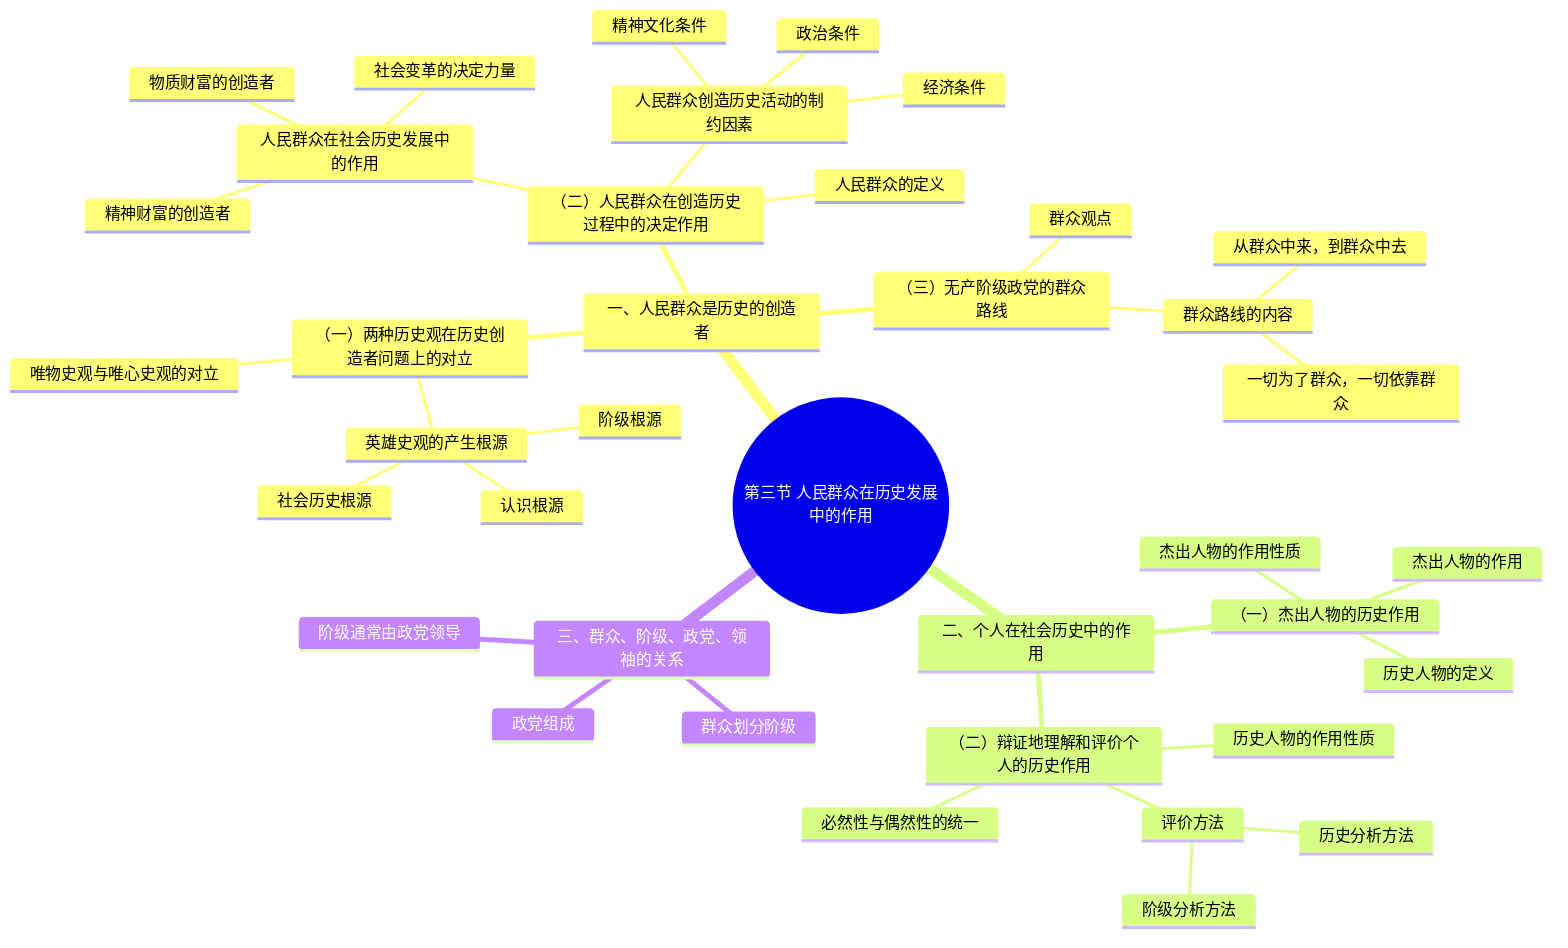 mindmap
  root((第三节 人民群众在历史发展中的作用))
    一、人民群众是历史的创造者
      （一）两种历史观在历史创造者问题上的对立
        唯物史观与唯心史观的对立
        英雄史观的产生根源
          认识根源
          社会历史根源
          阶级根源
      （二）人民群众在创造历史过程中的决定作用
        人民群众的定义
        人民群众在社会历史发展中的作用
          物质财富的创造者
          精神财富的创造者
          社会变革的决定力量
        人民群众创造历史活动的制约因素
          经济条件
          政治条件
          精神文化条件
      （三）无产阶级政党的群众路线
        群众观点
        群众路线的内容
          一切为了群众，一切依靠群众
          从群众中来，到群众中去
    二、个人在社会历史中的作用
      （一）杰出人物的历史作用
        历史人物的定义
        杰出人物的作用
        杰出人物的作用性质
      （二）辩证地理解和评价个人的历史作用
        必然性与偶然性的统一
        历史人物的作用性质
        评价方法
          历史分析方法
          阶级分析方法
    三、群众、阶级、政党、领袖的关系
      群众划分阶级
      阶级通常由政党领导
      政党组成